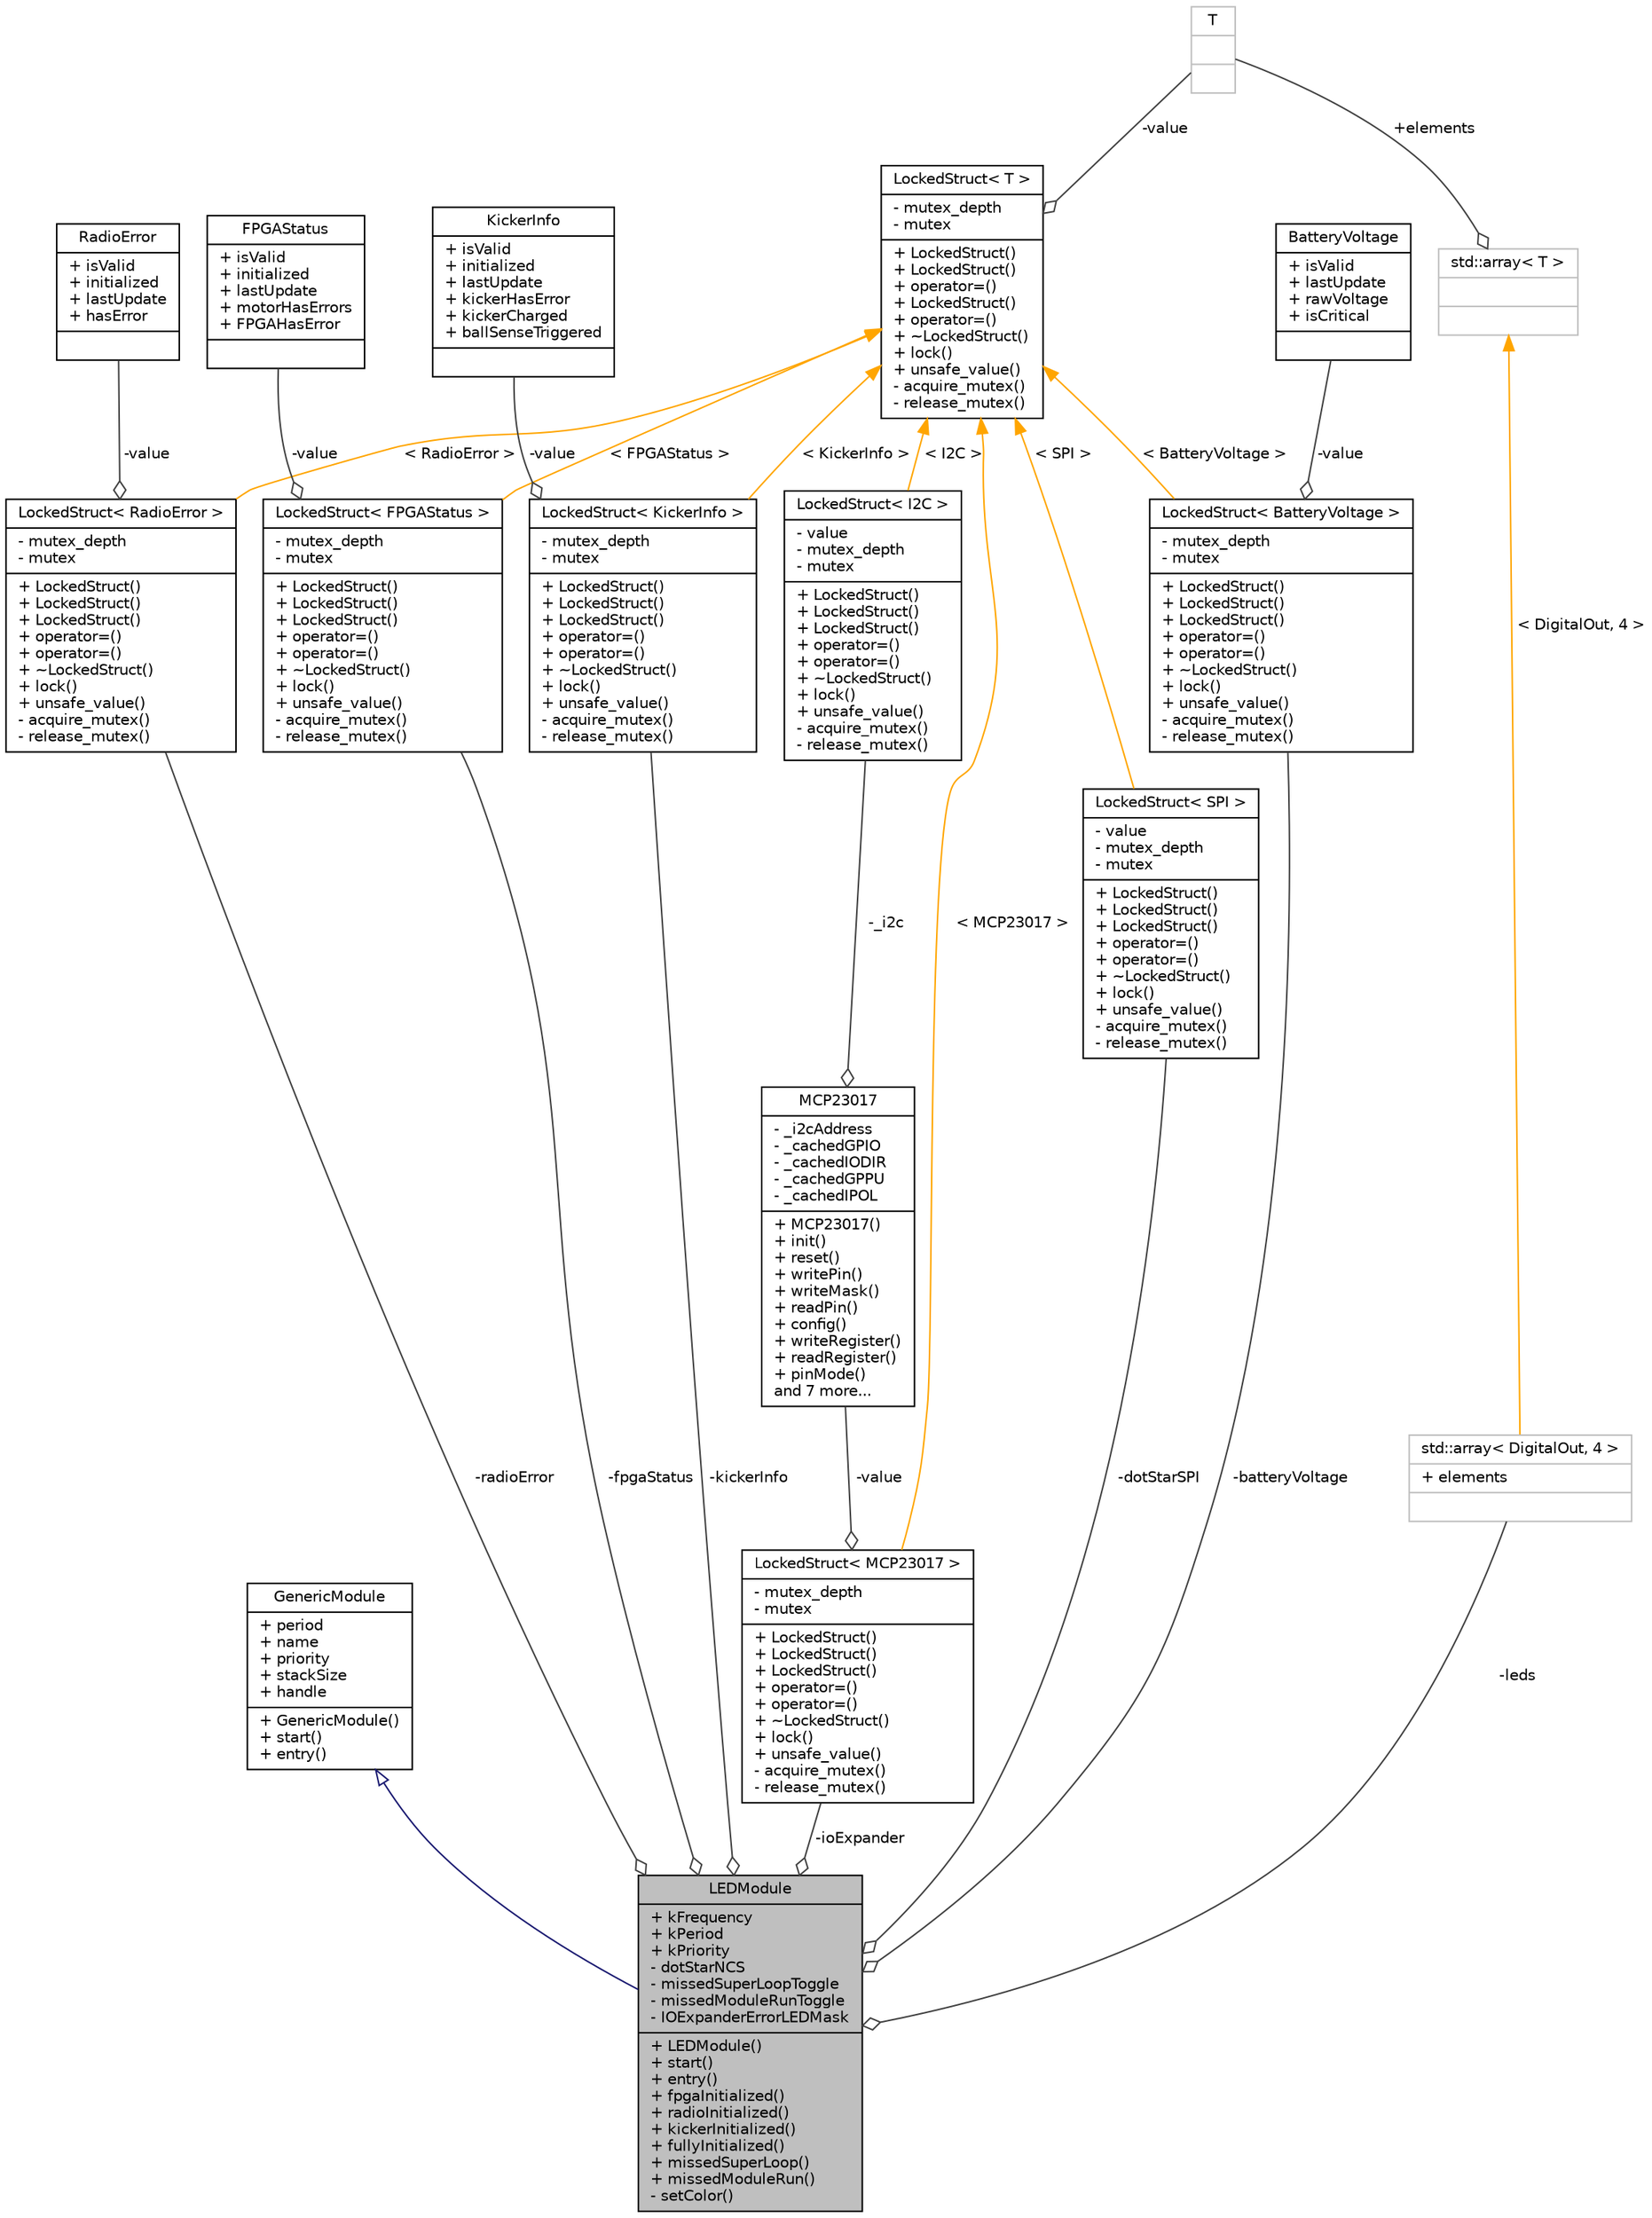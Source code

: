 digraph "LEDModule"
{
  edge [fontname="Helvetica",fontsize="10",labelfontname="Helvetica",labelfontsize="10"];
  node [fontname="Helvetica",fontsize="10",shape=record];
  Node2 [label="{LEDModule\n|+ kFrequency\l+ kPeriod\l+ kPriority\l- dotStarNCS\l- missedSuperLoopToggle\l- missedModuleRunToggle\l- IOExpanderErrorLEDMask\l|+ LEDModule()\l+ start()\l+ entry()\l+ fpgaInitialized()\l+ radioInitialized()\l+ kickerInitialized()\l+ fullyInitialized()\l+ missedSuperLoop()\l+ missedModuleRun()\l- setColor()\l}",height=0.2,width=0.4,color="black", fillcolor="grey75", style="filled", fontcolor="black"];
  Node3 -> Node2 [dir="back",color="midnightblue",fontsize="10",style="solid",arrowtail="onormal",fontname="Helvetica"];
  Node3 [label="{GenericModule\n|+ period\l+ name\l+ priority\l+ stackSize\l+ handle\l|+ GenericModule()\l+ start()\l+ entry()\l}",height=0.2,width=0.4,color="black", fillcolor="white", style="filled",URL="$class_generic_module.html",tooltip="Interface for all modules, so that they can be ran by the scheduler. "];
  Node4 -> Node2 [color="grey25",fontsize="10",style="solid",label=" -ioExpander" ,arrowhead="odiamond",fontname="Helvetica"];
  Node4 [label="{LockedStruct\< MCP23017 \>\n|- mutex_depth\l- mutex\l|+ LockedStruct()\l+ LockedStruct()\l+ LockedStruct()\l+ operator=()\l+ operator=()\l+ ~LockedStruct()\l+ lock()\l+ unsafe_value()\l- acquire_mutex()\l- release_mutex()\l}",height=0.2,width=0.4,color="black", fillcolor="white", style="filled",URL="$struct_locked_struct.html"];
  Node5 -> Node4 [color="grey25",fontsize="10",style="solid",label=" -value" ,arrowhead="odiamond",fontname="Helvetica"];
  Node5 [label="{MCP23017\n|- _i2cAddress\l- _cachedGPIO\l- _cachedIODIR\l- _cachedGPPU\l- _cachedIPOL\l|+ MCP23017()\l+ init()\l+ reset()\l+ writePin()\l+ writeMask()\l+ readPin()\l+ config()\l+ writeRegister()\l+ readRegister()\l+ pinMode()\land 7 more...\l}",height=0.2,width=0.4,color="black", fillcolor="white", style="filled",URL="$class_m_c_p23017.html",tooltip="Allow access to an I2C-connected MCP23017 16-bit I/O extender chip. "];
  Node6 -> Node5 [color="grey25",fontsize="10",style="solid",label=" -_i2c" ,arrowhead="odiamond",fontname="Helvetica"];
  Node6 [label="{LockedStruct\< I2C \>\n|- value\l- mutex_depth\l- mutex\l|+ LockedStruct()\l+ LockedStruct()\l+ LockedStruct()\l+ operator=()\l+ operator=()\l+ ~LockedStruct()\l+ lock()\l+ unsafe_value()\l- acquire_mutex()\l- release_mutex()\l}",height=0.2,width=0.4,color="black", fillcolor="white", style="filled",URL="$struct_locked_struct.html"];
  Node7 -> Node6 [dir="back",color="orange",fontsize="10",style="solid",label=" \< I2C \>" ,fontname="Helvetica"];
  Node7 [label="{LockedStruct\< T \>\n|- mutex_depth\l- mutex\l|+ LockedStruct()\l+ LockedStruct()\l+ operator=()\l+ LockedStruct()\l+ operator=()\l+ ~LockedStruct()\l+ lock()\l+ unsafe_value()\l- acquire_mutex()\l- release_mutex()\l}",height=0.2,width=0.4,color="black", fillcolor="white", style="filled",URL="$struct_locked_struct.html",tooltip="A locked-struct abstraction. "];
  Node8 -> Node7 [color="grey25",fontsize="10",style="solid",label=" -value" ,arrowhead="odiamond",fontname="Helvetica"];
  Node8 [label="{T\n||}",height=0.2,width=0.4,color="grey75", fillcolor="white", style="filled"];
  Node7 -> Node4 [dir="back",color="orange",fontsize="10",style="solid",label=" \< MCP23017 \>" ,fontname="Helvetica"];
  Node9 -> Node2 [color="grey25",fontsize="10",style="solid",label=" -radioError" ,arrowhead="odiamond",fontname="Helvetica"];
  Node9 [label="{LockedStruct\< RadioError \>\n|- mutex_depth\l- mutex\l|+ LockedStruct()\l+ LockedStruct()\l+ LockedStruct()\l+ operator=()\l+ operator=()\l+ ~LockedStruct()\l+ lock()\l+ unsafe_value()\l- acquire_mutex()\l- release_mutex()\l}",height=0.2,width=0.4,color="black", fillcolor="white", style="filled",URL="$struct_locked_struct.html"];
  Node10 -> Node9 [color="grey25",fontsize="10",style="solid",label=" -value" ,arrowhead="odiamond",fontname="Helvetica"];
  Node10 [label="{RadioError\n|+ isValid\l+ initialized\l+ lastUpdate\l+ hasError\l|}",height=0.2,width=0.4,color="black", fillcolor="white", style="filled",URL="$struct_radio_error.html",tooltip="Contains data on whether Radio is working properly on not. "];
  Node7 -> Node9 [dir="back",color="orange",fontsize="10",style="solid",label=" \< RadioError \>" ,fontname="Helvetica"];
  Node11 -> Node2 [color="grey25",fontsize="10",style="solid",label=" -fpgaStatus" ,arrowhead="odiamond",fontname="Helvetica"];
  Node11 [label="{LockedStruct\< FPGAStatus \>\n|- mutex_depth\l- mutex\l|+ LockedStruct()\l+ LockedStruct()\l+ LockedStruct()\l+ operator=()\l+ operator=()\l+ ~LockedStruct()\l+ lock()\l+ unsafe_value()\l- acquire_mutex()\l- release_mutex()\l}",height=0.2,width=0.4,color="black", fillcolor="white", style="filled",URL="$struct_locked_struct.html"];
  Node12 -> Node11 [color="grey25",fontsize="10",style="solid",label=" -value" ,arrowhead="odiamond",fontname="Helvetica"];
  Node12 [label="{FPGAStatus\n|+ isValid\l+ initialized\l+ lastUpdate\l+ motorHasErrors\l+ FPGAHasError\l|}",height=0.2,width=0.4,color="black", fillcolor="white", style="filled",URL="$struct_f_p_g_a_status.html",tooltip="Contains data on whether FPGA and motors are working or not. "];
  Node7 -> Node11 [dir="back",color="orange",fontsize="10",style="solid",label=" \< FPGAStatus \>" ,fontname="Helvetica"];
  Node13 -> Node2 [color="grey25",fontsize="10",style="solid",label=" -dotStarSPI" ,arrowhead="odiamond",fontname="Helvetica"];
  Node13 [label="{LockedStruct\< SPI \>\n|- value\l- mutex_depth\l- mutex\l|+ LockedStruct()\l+ LockedStruct()\l+ LockedStruct()\l+ operator=()\l+ operator=()\l+ ~LockedStruct()\l+ lock()\l+ unsafe_value()\l- acquire_mutex()\l- release_mutex()\l}",height=0.2,width=0.4,color="black", fillcolor="white", style="filled",URL="$struct_locked_struct.html"];
  Node7 -> Node13 [dir="back",color="orange",fontsize="10",style="solid",label=" \< SPI \>" ,fontname="Helvetica"];
  Node14 -> Node2 [color="grey25",fontsize="10",style="solid",label=" -leds" ,arrowhead="odiamond",fontname="Helvetica"];
  Node14 [label="{std::array\< DigitalOut, 4 \>\n|+ elements\l|}",height=0.2,width=0.4,color="grey75", fillcolor="white", style="filled"];
  Node15 -> Node14 [dir="back",color="orange",fontsize="10",style="solid",label=" \< DigitalOut, 4 \>" ,fontname="Helvetica"];
  Node15 [label="{std::array\< T \>\n||}",height=0.2,width=0.4,color="grey75", fillcolor="white", style="filled",tooltip="STL class. "];
  Node8 -> Node15 [color="grey25",fontsize="10",style="solid",label=" +elements" ,arrowhead="odiamond",fontname="Helvetica"];
  Node16 -> Node2 [color="grey25",fontsize="10",style="solid",label=" -kickerInfo" ,arrowhead="odiamond",fontname="Helvetica"];
  Node16 [label="{LockedStruct\< KickerInfo \>\n|- mutex_depth\l- mutex\l|+ LockedStruct()\l+ LockedStruct()\l+ LockedStruct()\l+ operator=()\l+ operator=()\l+ ~LockedStruct()\l+ lock()\l+ unsafe_value()\l- acquire_mutex()\l- release_mutex()\l}",height=0.2,width=0.4,color="black", fillcolor="white", style="filled",URL="$struct_locked_struct.html"];
  Node17 -> Node16 [color="grey25",fontsize="10",style="solid",label=" -value" ,arrowhead="odiamond",fontname="Helvetica"];
  Node17 [label="{KickerInfo\n|+ isValid\l+ initialized\l+ lastUpdate\l+ kickerHasError\l+ kickerCharged\l+ ballSenseTriggered\l|}",height=0.2,width=0.4,color="black", fillcolor="white", style="filled",URL="$struct_kicker_info.html",tooltip="Contains status on kicker and breakbeam. "];
  Node7 -> Node16 [dir="back",color="orange",fontsize="10",style="solid",label=" \< KickerInfo \>" ,fontname="Helvetica"];
  Node18 -> Node2 [color="grey25",fontsize="10",style="solid",label=" -batteryVoltage" ,arrowhead="odiamond",fontname="Helvetica"];
  Node18 [label="{LockedStruct\< BatteryVoltage \>\n|- mutex_depth\l- mutex\l|+ LockedStruct()\l+ LockedStruct()\l+ LockedStruct()\l+ operator=()\l+ operator=()\l+ ~LockedStruct()\l+ lock()\l+ unsafe_value()\l- acquire_mutex()\l- release_mutex()\l}",height=0.2,width=0.4,color="black", fillcolor="white", style="filled",URL="$struct_locked_struct.html"];
  Node19 -> Node18 [color="grey25",fontsize="10",style="solid",label=" -value" ,arrowhead="odiamond",fontname="Helvetica"];
  Node19 [label="{BatteryVoltage\n|+ isValid\l+ lastUpdate\l+ rawVoltage\l+ isCritical\l|}",height=0.2,width=0.4,color="black", fillcolor="white", style="filled",URL="$struct_battery_voltage.html",tooltip="Contains battery voltage data and whether it&#39;s at a critical level. "];
  Node7 -> Node18 [dir="back",color="orange",fontsize="10",style="solid",label=" \< BatteryVoltage \>" ,fontname="Helvetica"];
}
